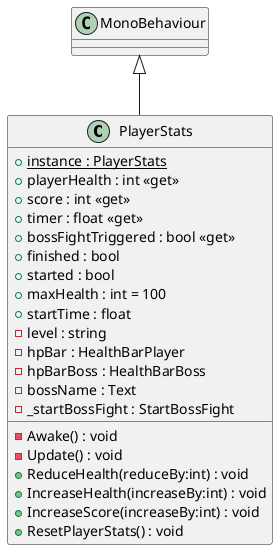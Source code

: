 @startuml
class PlayerStats {
    + {static} instance : PlayerStats
    + playerHealth : int <<get>>
    + score : int <<get>>
    + timer : float <<get>>
    + bossFightTriggered : bool <<get>>
    + finished : bool
    + started : bool
    + maxHealth : int = 100
    + startTime : float
    - level : string
    - hpBar : HealthBarPlayer
    - hpBarBoss : HealthBarBoss
    - bossName : Text
    - _startBossFight : StartBossFight
    - Awake() : void
    - Update() : void
    + ReduceHealth(reduceBy:int) : void
    + IncreaseHealth(increaseBy:int) : void
    + IncreaseScore(increaseBy:int) : void
    + ResetPlayerStats() : void
}
MonoBehaviour <|-- PlayerStats
@enduml
